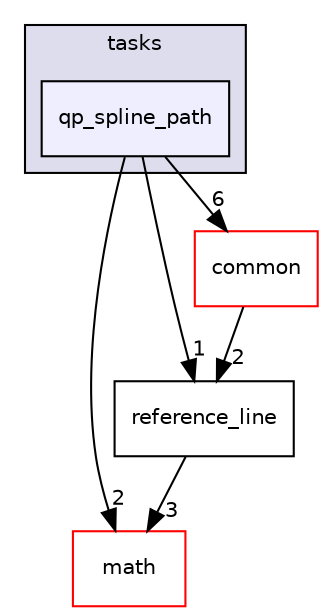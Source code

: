 digraph "modules/planning/tasks/qp_spline_path" {
  compound=true
  node [ fontsize="10", fontname="Helvetica"];
  edge [ labelfontsize="10", labelfontname="Helvetica"];
  subgraph clusterdir_71dbafa6aca09b7fb8e2860fcceb6177 {
    graph [ bgcolor="#ddddee", pencolor="black", label="tasks" fontname="Helvetica", fontsize="10", URL="dir_71dbafa6aca09b7fb8e2860fcceb6177.html"]
  dir_a3f0b0354edd254a5bb6c03c72a2cd9f [shape=box, label="qp_spline_path", style="filled", fillcolor="#eeeeff", pencolor="black", URL="dir_a3f0b0354edd254a5bb6c03c72a2cd9f.html"];
  }
  dir_20c36c897bdd5e28542c27d4408ee210 [shape=box label="math" fillcolor="white" style="filled" color="red" URL="dir_20c36c897bdd5e28542c27d4408ee210.html"];
  dir_215a6cee4434727da638ab5cece17fbb [shape=box label="reference_line" URL="dir_215a6cee4434727da638ab5cece17fbb.html"];
  dir_66bbc1175c980ce8ddd485259d3b02bb [shape=box label="common" fillcolor="white" style="filled" color="red" URL="dir_66bbc1175c980ce8ddd485259d3b02bb.html"];
  dir_215a6cee4434727da638ab5cece17fbb->dir_20c36c897bdd5e28542c27d4408ee210 [headlabel="3", labeldistance=1.5 headhref="dir_000192_000184.html"];
  dir_a3f0b0354edd254a5bb6c03c72a2cd9f->dir_20c36c897bdd5e28542c27d4408ee210 [headlabel="2", labeldistance=1.5 headhref="dir_000197_000184.html"];
  dir_a3f0b0354edd254a5bb6c03c72a2cd9f->dir_215a6cee4434727da638ab5cece17fbb [headlabel="1", labeldistance=1.5 headhref="dir_000197_000192.html"];
  dir_a3f0b0354edd254a5bb6c03c72a2cd9f->dir_66bbc1175c980ce8ddd485259d3b02bb [headlabel="6", labeldistance=1.5 headhref="dir_000197_000175.html"];
  dir_66bbc1175c980ce8ddd485259d3b02bb->dir_215a6cee4434727da638ab5cece17fbb [headlabel="2", labeldistance=1.5 headhref="dir_000175_000192.html"];
}
